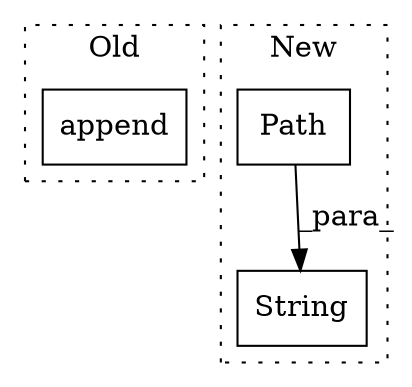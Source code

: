 digraph G {
subgraph cluster0 {
1 [label="append" a="32" s="26036,26049" l="7,1" shape="box"];
label = "Old";
style="dotted";
}
subgraph cluster1 {
2 [label="Path" a="32" s="26322,26354" l="5,1" shape="box"];
3 [label="String" a="32" s="26315,26362" l="7,1" shape="box"];
label = "New";
style="dotted";
}
2 -> 3 [label="_para_"];
}